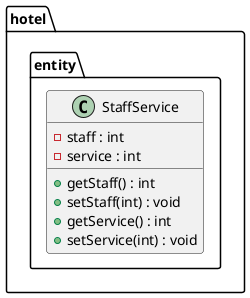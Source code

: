 @startuml

class hotel.entity.StaffService {
    - staff : int
    - service : int
    + getStaff() : int
    + setStaff(int) : void
    + getService() : int
    + setService(int) : void
}

@enduml